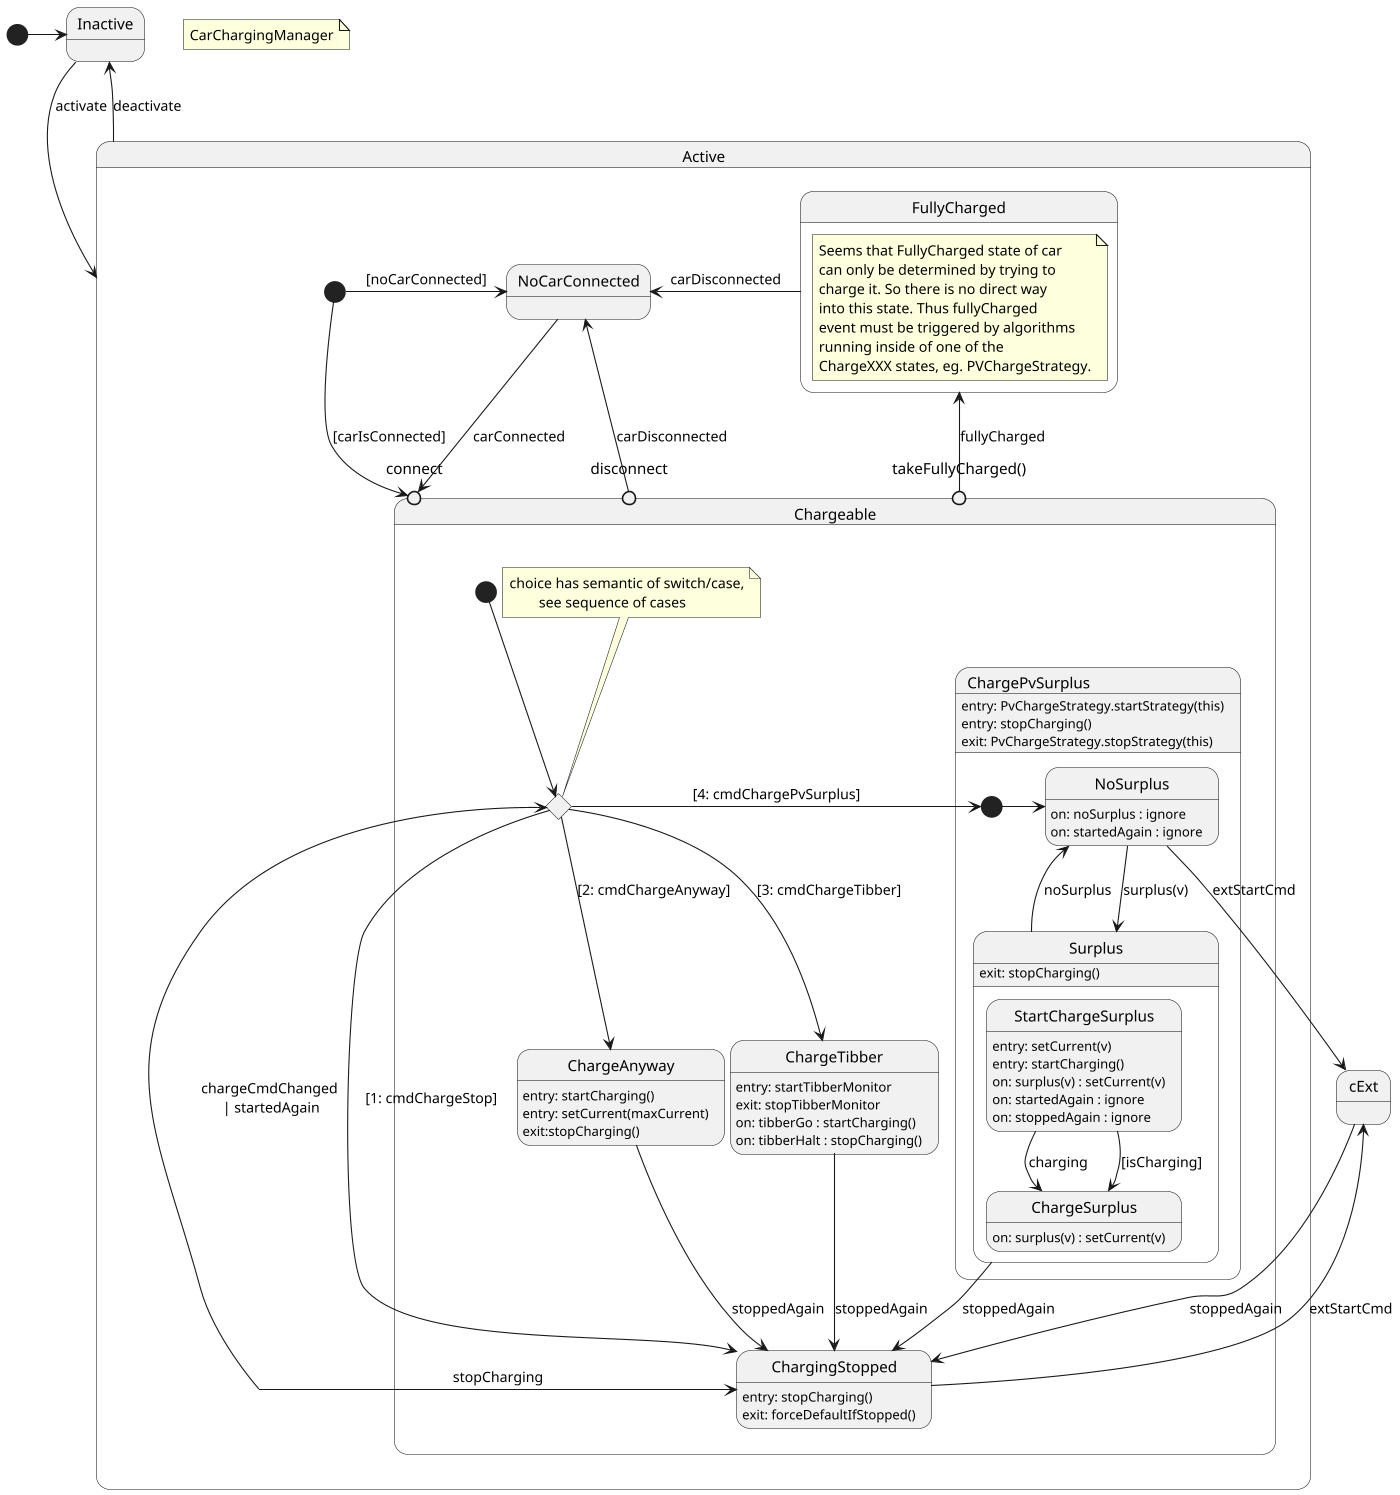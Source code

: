 @startuml
'https://plantuml.com/state-diagram

scale 1400 width

[*] -right-> inAct

state "Inactive" as inAct
state "Active" as act {

     [*] -r-> noCar : [noCarConnected]

    state "NoCarConnected" as noCar

'    state "CarConnected" as carCon {

        state "Chargeable" as cabl {

        state "connect" as con  <<entryPoint>>
        state "disconnect" as dcon  <<entryPoint>>
        state "takeFullyCharged()" as fch  <<entryPoint>>
'        state "chargeCmdChanged" as ccc <<entryPoint>>

            state "ChargePvSurplus" as cSurplus {
              cSurplus: entry: PvChargeStrategy.startStrategy(this)
              cSurplus: entry: stopCharging()
              cSurplus: exit: PvChargeStrategy.stopStrategy(this)
    '          cSurplus: exit: stopCharging()

              state "Surplus" as sp {
               sp: exit: stopCharging()

                state "ChargeSurplus" as hasPlus {
    '                hasPlus: entry: setCurrent(v)
                    hasPlus: on: surplus(v) : setCurrent(v)
                }

                state "StartChargeSurplus" as waitCh
                    waitCh: entry: setCurrent(v)
                    waitCh: entry: startCharging()
                    waitCh: on: surplus(v) : setCurrent(v)
                    waitCh: on: startedAgain : ignore
                    waitCh: on: stoppedAgain : ignore

            }

                state "NoSurplus" as noPlus {
                  noPlus: on: noSurplus : ignore
                  noPlus: on: startedAgain : ignore
                }

            state lpstart <<start>>

          }

           state "ChargingStopped" as cStop
               cStop: entry: stopCharging()
               cStop: exit: forceDefaultIfStopped()

          state "ChargeTibber" as cTibber
              cTibber: entry: startTibberMonitor
              cTibber: exit: stopTibberMonitor
              cTibber: on: tibberGo : startCharging()
              cTibber: on: tibberHalt : stopCharging()


          state "ChargeAnyway" as cAnyway
              cAnyway: entry: startCharging()
              cAnyway: entry: setCurrent(maxCurrent)
              cAnyway: exit:stopCharging()

          state "switch" as choiceCmd <<choice>>

          note top of choiceCmd
            choice has semantic of switch/case,
            \tsee sequence of cases
          end note

          cabl -l-> choiceCmd : chargeCmdChanged\n | startedAgain
          [*] --> choiceCmd
          cabl -l-> cStop : stopCharging
        }

      state "FullyCharged" as full {

        note as fullNote
            Seems that FullyCharged state of car
            can only be determined by trying to
            charge it. So there is no direct way
            into this state. Thus fullyCharged
            event must be triggered by algorithms
            running inside of one of the
            ChargeXXX states, eg. PVChargeStrategy.
        end note

      }

'    }
     [*] --> con : [carIsConnected]

}
dcon -u-> noCar : carDisconnected
full -l-> noCar : carDisconnected
'cSurplus --> cStop : stopCmd
fch -u-> full : fullyCharged
'cTibber -down-> cStop : stopCmd
'cAnyway --> cStop : stopCmd
cAnyway --> cStop : stoppedAgain
cTibber --> cStop : stoppedAgain
cStop -u-> cExt : extStartCmd
noPlus -r-> cExt : extStartCmd
cExt --> cStop : stoppedAgain
sp --> cStop : stoppedAgain

choiceCmd -r-> lpstart : [4: cmdChargePvSurplus]
choiceCmd -r-> cAnyway : [2: cmdChargeAnyway]
choiceCmd --> cStop : [1: cmdChargeStop]
choiceCmd -r-> cTibber : [3: cmdChargeTibber]
'cStop -up-> choiceCmd : extStartCmd
noCar --> con : carConnected
inAct -down-> act : activate
act -up-> inAct : deactivate

noPlus -right-> sp : surplus(v)
waitCh -down-> hasPlus : charging\t
waitCh -down-> hasPlus : [isCharging]
sp -u-> noPlus : noSurplus
lpstart -r-> noPlus



note "CarChargingManager" as NTop

@enduml